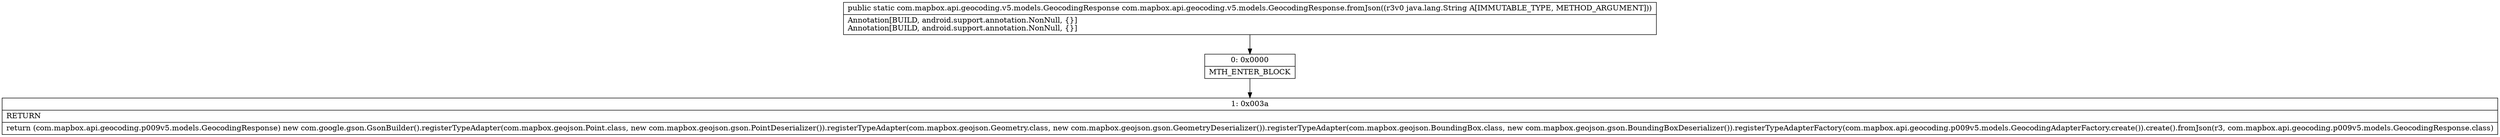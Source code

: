 digraph "CFG forcom.mapbox.api.geocoding.v5.models.GeocodingResponse.fromJson(Ljava\/lang\/String;)Lcom\/mapbox\/api\/geocoding\/v5\/models\/GeocodingResponse;" {
Node_0 [shape=record,label="{0\:\ 0x0000|MTH_ENTER_BLOCK\l}"];
Node_1 [shape=record,label="{1\:\ 0x003a|RETURN\l|return (com.mapbox.api.geocoding.p009v5.models.GeocodingResponse) new com.google.gson.GsonBuilder().registerTypeAdapter(com.mapbox.geojson.Point.class, new com.mapbox.geojson.gson.PointDeserializer()).registerTypeAdapter(com.mapbox.geojson.Geometry.class, new com.mapbox.geojson.gson.GeometryDeserializer()).registerTypeAdapter(com.mapbox.geojson.BoundingBox.class, new com.mapbox.geojson.gson.BoundingBoxDeserializer()).registerTypeAdapterFactory(com.mapbox.api.geocoding.p009v5.models.GeocodingAdapterFactory.create()).create().fromJson(r3, com.mapbox.api.geocoding.p009v5.models.GeocodingResponse.class)\l}"];
MethodNode[shape=record,label="{public static com.mapbox.api.geocoding.v5.models.GeocodingResponse com.mapbox.api.geocoding.v5.models.GeocodingResponse.fromJson((r3v0 java.lang.String A[IMMUTABLE_TYPE, METHOD_ARGUMENT]))  | Annotation[BUILD, android.support.annotation.NonNull, \{\}]\lAnnotation[BUILD, android.support.annotation.NonNull, \{\}]\l}"];
MethodNode -> Node_0;
Node_0 -> Node_1;
}


